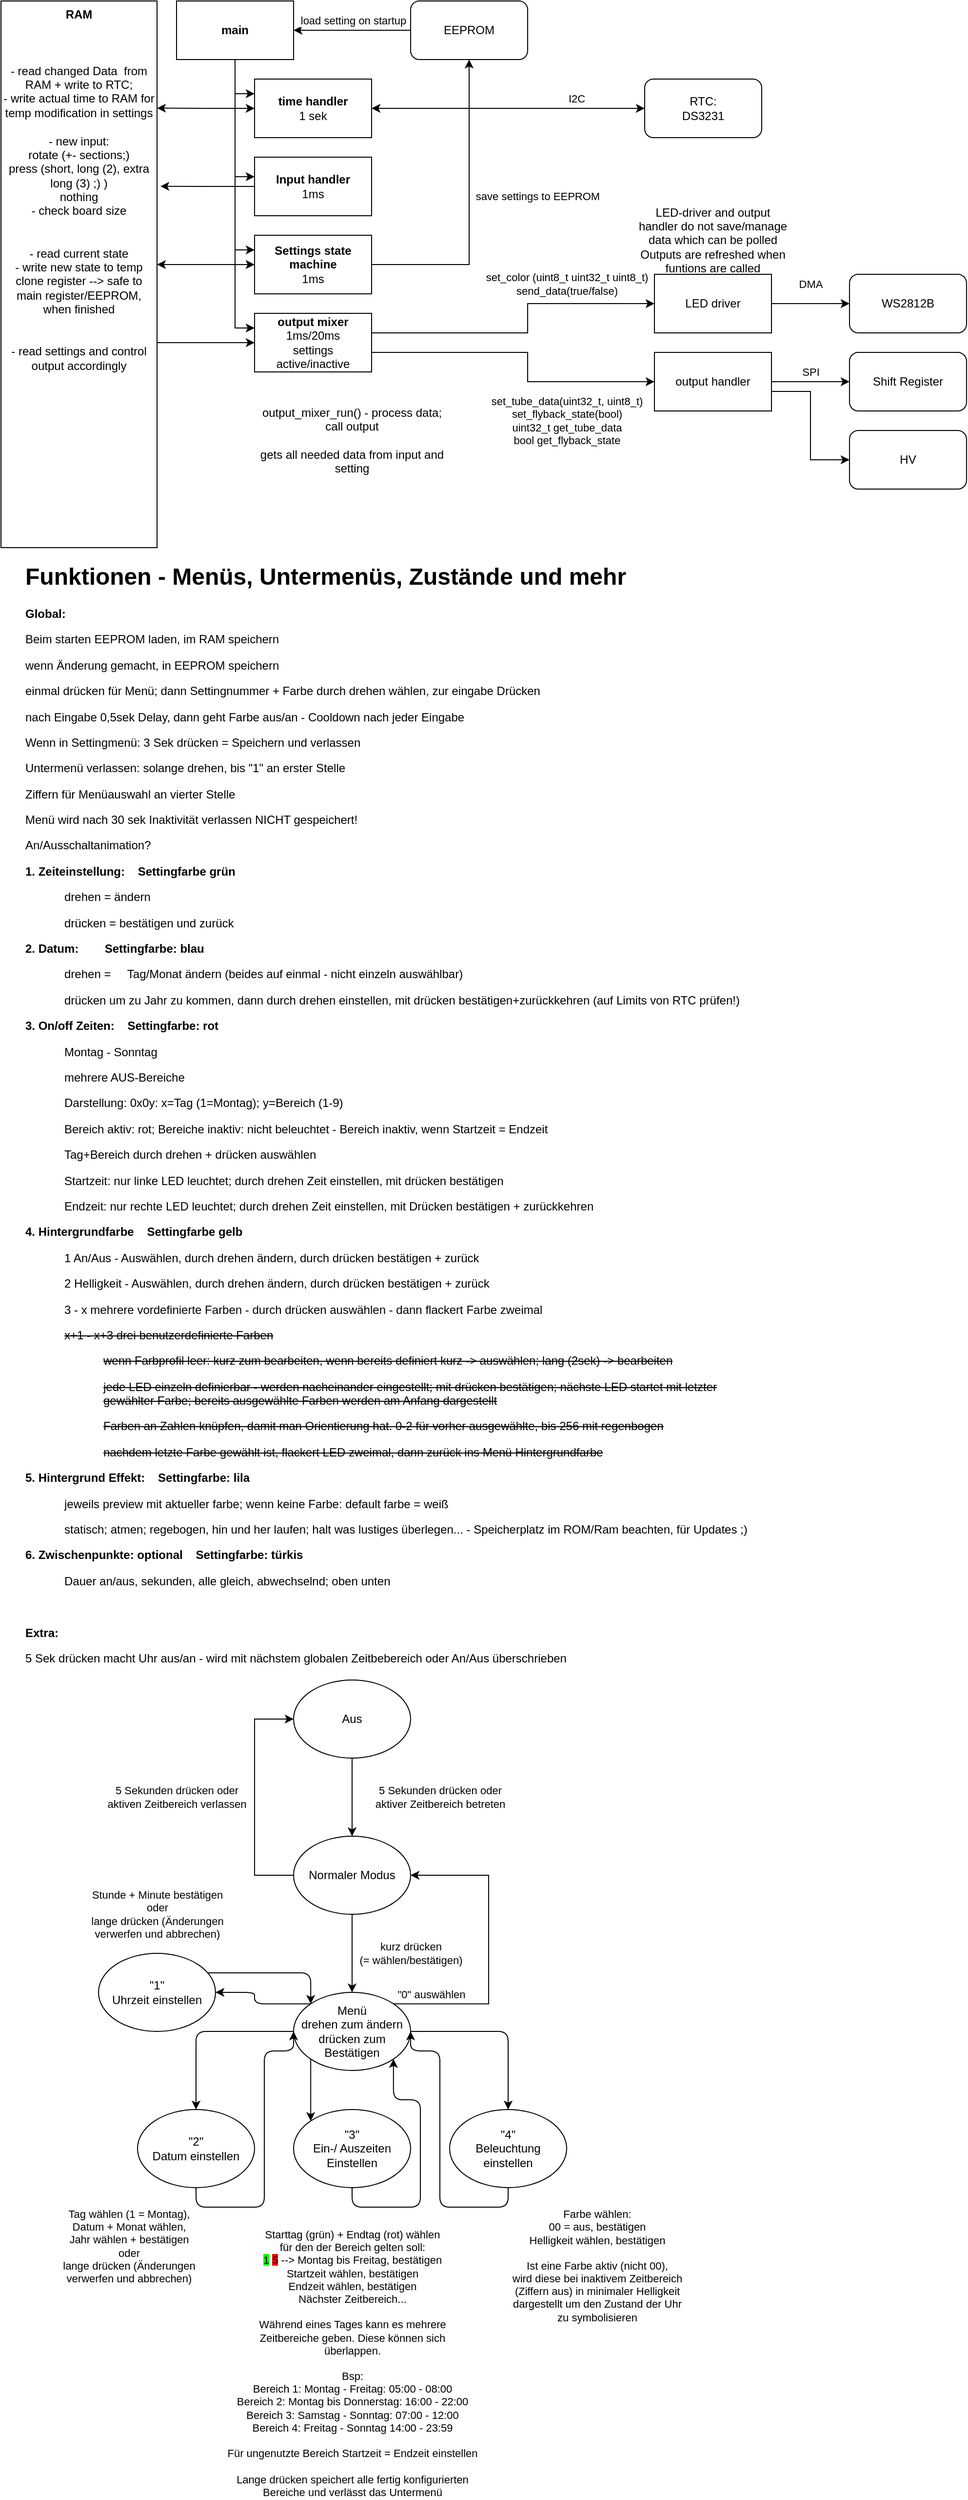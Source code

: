 <mxfile version="22.1.4" type="device">
  <diagram name="Seite-1" id="6L9HFDCO-Z73CPM4C7mu">
    <mxGraphModel dx="984" dy="533" grid="1" gridSize="10" guides="1" tooltips="1" connect="1" arrows="1" fold="1" page="1" pageScale="1" pageWidth="1169" pageHeight="1654" math="0" shadow="0">
      <root>
        <mxCell id="0" />
        <mxCell id="1" parent="0" />
        <mxCell id="dpuZcx_trGLI_SxR2c36-15" style="edgeStyle=orthogonalEdgeStyle;rounded=0;orthogonalLoop=1;jettySize=auto;html=1;" parent="1" source="dpuZcx_trGLI_SxR2c36-2" target="dpuZcx_trGLI_SxR2c36-3" edge="1">
          <mxGeometry relative="1" as="geometry">
            <Array as="points">
              <mxPoint x="560" y="400" />
              <mxPoint x="560" y="430" />
            </Array>
          </mxGeometry>
        </mxCell>
        <mxCell id="GGv3wluL2XYjww3TU3gE-2" value="set_tube_data(uint32_t, uint8_t)&lt;br&gt;set_flyback_state(bool)&lt;br&gt;uint32_t get_tube_data&lt;br&gt;bool get_flyback_state" style="edgeLabel;html=1;align=center;verticalAlign=middle;resizable=0;points=[];" parent="dpuZcx_trGLI_SxR2c36-15" vertex="1" connectable="0">
          <mxGeometry x="0.423" relative="1" as="geometry">
            <mxPoint x="2" y="40" as="offset" />
          </mxGeometry>
        </mxCell>
        <mxCell id="HEFFiZdQ3YcWts2JUSH9-19" style="edgeStyle=orthogonalEdgeStyle;rounded=0;orthogonalLoop=1;jettySize=auto;html=1;entryX=0;entryY=0.5;entryDx=0;entryDy=0;" parent="1" source="dpuZcx_trGLI_SxR2c36-2" target="dpuZcx_trGLI_SxR2c36-5" edge="1">
          <mxGeometry relative="1" as="geometry">
            <Array as="points">
              <mxPoint x="560" y="380" />
              <mxPoint x="560" y="350" />
            </Array>
          </mxGeometry>
        </mxCell>
        <mxCell id="GGv3wluL2XYjww3TU3gE-1" value="set_color (uint8_t uint32_t uint8_t)&lt;br&gt;send_data(true/false)" style="edgeLabel;html=1;align=center;verticalAlign=middle;resizable=0;points=[];" parent="HEFFiZdQ3YcWts2JUSH9-19" vertex="1" connectable="0">
          <mxGeometry x="0.014" y="-1" relative="1" as="geometry">
            <mxPoint x="39" y="-48" as="offset" />
          </mxGeometry>
        </mxCell>
        <mxCell id="dpuZcx_trGLI_SxR2c36-2" value="&lt;b&gt;output mixer&lt;br&gt;&lt;/b&gt;1ms/20ms&lt;br&gt;settings active/inactive" style="rounded=0;whiteSpace=wrap;html=1;" parent="1" vertex="1">
          <mxGeometry x="280" y="360" width="120" height="60" as="geometry" />
        </mxCell>
        <mxCell id="dpuZcx_trGLI_SxR2c36-17" value="SPI" style="edgeStyle=orthogonalEdgeStyle;rounded=0;orthogonalLoop=1;jettySize=auto;html=1;entryX=0;entryY=0.5;entryDx=0;entryDy=0;" parent="1" source="dpuZcx_trGLI_SxR2c36-3" target="dpuZcx_trGLI_SxR2c36-16" edge="1">
          <mxGeometry y="10" relative="1" as="geometry">
            <mxPoint as="offset" />
          </mxGeometry>
        </mxCell>
        <mxCell id="HEFFiZdQ3YcWts2JUSH9-20" style="edgeStyle=orthogonalEdgeStyle;rounded=0;orthogonalLoop=1;jettySize=auto;html=1;entryX=0;entryY=0.5;entryDx=0;entryDy=0;" parent="1" source="dpuZcx_trGLI_SxR2c36-3" target="HEFFiZdQ3YcWts2JUSH9-18" edge="1">
          <mxGeometry relative="1" as="geometry">
            <Array as="points">
              <mxPoint x="850" y="440" />
              <mxPoint x="850" y="510" />
            </Array>
          </mxGeometry>
        </mxCell>
        <mxCell id="dpuZcx_trGLI_SxR2c36-3" value="output handler" style="rounded=0;whiteSpace=wrap;html=1;" parent="1" vertex="1">
          <mxGeometry x="690" y="400" width="120" height="60" as="geometry" />
        </mxCell>
        <mxCell id="dpuZcx_trGLI_SxR2c36-10" style="edgeStyle=orthogonalEdgeStyle;rounded=0;orthogonalLoop=1;jettySize=auto;html=1;entryX=0;entryY=0.5;entryDx=0;entryDy=0;startArrow=classic;startFill=1;" parent="1" source="dpuZcx_trGLI_SxR2c36-4" target="dpuZcx_trGLI_SxR2c36-9" edge="1">
          <mxGeometry relative="1" as="geometry" />
        </mxCell>
        <mxCell id="dpuZcx_trGLI_SxR2c36-18" value="I2C" style="edgeLabel;html=1;align=center;verticalAlign=middle;resizable=0;points=[];" parent="dpuZcx_trGLI_SxR2c36-10" vertex="1" connectable="0">
          <mxGeometry x="-0.227" y="-1" relative="1" as="geometry">
            <mxPoint x="102" y="-11" as="offset" />
          </mxGeometry>
        </mxCell>
        <mxCell id="HEFFiZdQ3YcWts2JUSH9-9" value="" style="edgeStyle=orthogonalEdgeStyle;rounded=0;orthogonalLoop=1;jettySize=auto;html=1;entryX=1;entryY=0.196;entryDx=0;entryDy=0;entryPerimeter=0;startArrow=classic;startFill=1;" parent="1" source="dpuZcx_trGLI_SxR2c36-4" target="HEFFiZdQ3YcWts2JUSH9-6" edge="1">
          <mxGeometry x="-0.002" y="-30" relative="1" as="geometry">
            <mxPoint y="60" as="offset" />
          </mxGeometry>
        </mxCell>
        <mxCell id="dpuZcx_trGLI_SxR2c36-4" value="&lt;b&gt;time handler&lt;br&gt;&lt;/b&gt;1 sek" style="rounded=0;whiteSpace=wrap;html=1;" parent="1" vertex="1">
          <mxGeometry x="280" y="120" width="120" height="60" as="geometry" />
        </mxCell>
        <mxCell id="dpuZcx_trGLI_SxR2c36-14" value="DMA" style="edgeStyle=orthogonalEdgeStyle;rounded=0;orthogonalLoop=1;jettySize=auto;html=1;entryX=0;entryY=0.5;entryDx=0;entryDy=0;" parent="1" source="dpuZcx_trGLI_SxR2c36-5" target="dpuZcx_trGLI_SxR2c36-11" edge="1">
          <mxGeometry y="20" relative="1" as="geometry">
            <mxPoint as="offset" />
          </mxGeometry>
        </mxCell>
        <mxCell id="dpuZcx_trGLI_SxR2c36-5" value="LED driver" style="rounded=0;whiteSpace=wrap;html=1;" parent="1" vertex="1">
          <mxGeometry x="690" y="320" width="120" height="60" as="geometry" />
        </mxCell>
        <mxCell id="HEFFiZdQ3YcWts2JUSH9-16" style="edgeStyle=orthogonalEdgeStyle;rounded=0;orthogonalLoop=1;jettySize=auto;html=1;entryX=1.022;entryY=0.339;entryDx=0;entryDy=0;entryPerimeter=0;" parent="1" source="dpuZcx_trGLI_SxR2c36-6" target="HEFFiZdQ3YcWts2JUSH9-6" edge="1">
          <mxGeometry relative="1" as="geometry" />
        </mxCell>
        <mxCell id="dpuZcx_trGLI_SxR2c36-6" value="&lt;b&gt;Input handler&lt;br&gt;&lt;/b&gt;1ms" style="rounded=0;whiteSpace=wrap;html=1;" parent="1" vertex="1">
          <mxGeometry x="280" y="200" width="120" height="60" as="geometry" />
        </mxCell>
        <mxCell id="HEFFiZdQ3YcWts2JUSH9-24" style="edgeStyle=orthogonalEdgeStyle;rounded=0;orthogonalLoop=1;jettySize=auto;html=1;entryX=0.5;entryY=1;entryDx=0;entryDy=0;" parent="1" source="dpuZcx_trGLI_SxR2c36-7" target="HEFFiZdQ3YcWts2JUSH9-23" edge="1">
          <mxGeometry relative="1" as="geometry">
            <Array as="points">
              <mxPoint x="500" y="310" />
            </Array>
          </mxGeometry>
        </mxCell>
        <mxCell id="HEFFiZdQ3YcWts2JUSH9-25" value="save settings to EEPROM" style="edgeLabel;html=1;align=center;verticalAlign=middle;resizable=0;points=[];" parent="HEFFiZdQ3YcWts2JUSH9-24" vertex="1" connectable="0">
          <mxGeometry x="0.019" y="-2" relative="1" as="geometry">
            <mxPoint x="68" y="-12" as="offset" />
          </mxGeometry>
        </mxCell>
        <mxCell id="dpuZcx_trGLI_SxR2c36-7" value="&lt;b&gt;Settings state machine&lt;br&gt;&lt;/b&gt;1ms" style="rounded=0;whiteSpace=wrap;html=1;" parent="1" vertex="1">
          <mxGeometry x="280" y="280" width="120" height="60" as="geometry" />
        </mxCell>
        <mxCell id="HEFFiZdQ3YcWts2JUSH9-8" style="edgeStyle=orthogonalEdgeStyle;rounded=0;orthogonalLoop=1;jettySize=auto;html=1;entryX=0;entryY=0.25;entryDx=0;entryDy=0;" parent="1" source="dpuZcx_trGLI_SxR2c36-8" target="dpuZcx_trGLI_SxR2c36-4" edge="1">
          <mxGeometry relative="1" as="geometry" />
        </mxCell>
        <mxCell id="HEFFiZdQ3YcWts2JUSH9-10" style="edgeStyle=orthogonalEdgeStyle;rounded=0;orthogonalLoop=1;jettySize=auto;html=1;" parent="1" source="dpuZcx_trGLI_SxR2c36-8" edge="1">
          <mxGeometry relative="1" as="geometry">
            <mxPoint x="280" y="220" as="targetPoint" />
            <Array as="points">
              <mxPoint x="260" y="220" />
              <mxPoint x="280" y="220" />
            </Array>
          </mxGeometry>
        </mxCell>
        <mxCell id="HEFFiZdQ3YcWts2JUSH9-13" style="edgeStyle=orthogonalEdgeStyle;rounded=0;orthogonalLoop=1;jettySize=auto;html=1;entryX=0;entryY=0.25;entryDx=0;entryDy=0;" parent="1" source="dpuZcx_trGLI_SxR2c36-8" target="dpuZcx_trGLI_SxR2c36-7" edge="1">
          <mxGeometry relative="1" as="geometry" />
        </mxCell>
        <mxCell id="HEFFiZdQ3YcWts2JUSH9-14" style="edgeStyle=orthogonalEdgeStyle;rounded=0;orthogonalLoop=1;jettySize=auto;html=1;entryX=0;entryY=0.25;entryDx=0;entryDy=0;" parent="1" source="dpuZcx_trGLI_SxR2c36-8" target="dpuZcx_trGLI_SxR2c36-2" edge="1">
          <mxGeometry relative="1" as="geometry" />
        </mxCell>
        <mxCell id="dpuZcx_trGLI_SxR2c36-8" value="&lt;b&gt;main&lt;/b&gt;" style="rounded=0;whiteSpace=wrap;html=1;" parent="1" vertex="1">
          <mxGeometry x="200" y="40" width="120" height="60" as="geometry" />
        </mxCell>
        <mxCell id="dpuZcx_trGLI_SxR2c36-9" value="RTC: &lt;br&gt;DS3231" style="rounded=1;whiteSpace=wrap;html=1;" parent="1" vertex="1">
          <mxGeometry x="680" y="120" width="120" height="60" as="geometry" />
        </mxCell>
        <mxCell id="dpuZcx_trGLI_SxR2c36-11" value="WS2812B" style="rounded=1;whiteSpace=wrap;html=1;" parent="1" vertex="1">
          <mxGeometry x="890" y="320" width="120" height="60" as="geometry" />
        </mxCell>
        <mxCell id="dpuZcx_trGLI_SxR2c36-16" value="Shift Register" style="rounded=1;whiteSpace=wrap;html=1;" parent="1" vertex="1">
          <mxGeometry x="890" y="400" width="120" height="60" as="geometry" />
        </mxCell>
        <mxCell id="dpuZcx_trGLI_SxR2c36-22" value="&lt;h1&gt;Funktionen - Menüs, Untermenüs, Zustände und mehr&lt;/h1&gt;&lt;p&gt;&lt;b&gt;Global:&lt;/b&gt;&lt;/p&gt;&lt;p&gt;Beim starten EEPROM laden, im RAM speichern&lt;/p&gt;&lt;p&gt;wenn Änderung gemacht, in EEPROM speichern&lt;/p&gt;&lt;p&gt;einmal drücken für Menü; dann Settingnummer + Farbe durch drehen wählen, zur eingabe Drücken&lt;/p&gt;&lt;p&gt;nach Eingabe 0,5sek Delay, dann geht Farbe aus/an - Cooldown nach jeder Eingabe&lt;br&gt;&lt;/p&gt;&lt;p&gt;Wenn in Settingmenü: 3 Sek drücken = Speichern und verlassen&lt;/p&gt;&lt;p&gt;Untermenü verlassen: solange drehen, bis &quot;1&quot; an erster Stelle&lt;/p&gt;&lt;p&gt;Ziffern für Menüauswahl an vierter Stelle&lt;/p&gt;&lt;p&gt;Menü wird nach 30 sek Inaktivität verlassen NICHT gespeichert!&lt;/p&gt;&lt;p&gt;An/Ausschaltanimation?&lt;/p&gt;&lt;p&gt;&lt;b&gt;1. Zeiteinstellung:&lt;span style=&quot;&quot;&gt;&amp;nbsp;&amp;nbsp;&amp;nbsp;&amp;nbsp;&lt;/span&gt;Settingfarbe grün&lt;br&gt;&lt;/b&gt;&lt;/p&gt;&lt;blockquote style=&quot;margin: 0 0 0 40px; border: none; padding: 0px;&quot;&gt;&lt;p&gt;&lt;span style=&quot;&quot;&gt; drehen = ändern&lt;/span&gt;&lt;/p&gt;&lt;/blockquote&gt;&lt;blockquote style=&quot;margin: 0 0 0 40px; border: none; padding: 0px;&quot;&gt;&lt;p&gt;&lt;span style=&quot;&quot;&gt;drücken = bestätigen und zurück&lt;/span&gt;&lt;/p&gt;&lt;/blockquote&gt;&lt;p&gt;&lt;b&gt;2. Datum:&lt;span style=&quot;&quot;&gt;&lt;span style=&quot;white-space: pre;&quot;&gt;&amp;nbsp;&amp;nbsp;&amp;nbsp;&amp;nbsp;&lt;/span&gt;&lt;/span&gt;&lt;span style=&quot;&quot;&gt;&lt;span style=&quot;white-space: pre;&quot;&gt;&amp;nbsp;&amp;nbsp;&amp;nbsp;&amp;nbsp;&lt;/span&gt;&lt;/span&gt;Settingfarbe: blau&lt;/b&gt;&lt;/p&gt;&lt;blockquote style=&quot;margin: 0 0 0 40px; border: none; padding: 0px;&quot;&gt;&lt;p&gt;&lt;span style=&quot;&quot;&gt;drehen = &lt;span style=&quot;white-space: pre;&quot;&gt;&amp;nbsp;&amp;nbsp;&amp;nbsp;&amp;nbsp;&lt;/span&gt;&lt;/span&gt;Tag/Monat ändern (beides auf einmal - nicht einzeln auswählbar)&lt;/p&gt;&lt;/blockquote&gt;&lt;blockquote style=&quot;margin: 0 0 0 40px; border: none; padding: 0px;&quot;&gt;&lt;p&gt;drücken um zu Jahr zu kommen, dann durch drehen einstellen, mit drücken bestätigen+zurückkehren (auf Limits von RTC prüfen!)&lt;/p&gt;&lt;/blockquote&gt;&lt;p&gt;&lt;b&gt;3. On/off Zeiten:&lt;span style=&quot;&quot;&gt;&lt;span style=&quot;white-space: pre;&quot;&gt;&amp;nbsp;&amp;nbsp;&amp;nbsp;&amp;nbsp;&lt;/span&gt;&lt;/span&gt;Settingfarbe: rot&lt;/b&gt;&lt;/p&gt;&lt;blockquote style=&quot;margin: 0 0 0 40px; border: none; padding: 0px;&quot;&gt;&lt;p&gt;&lt;span style=&quot;&quot;&gt;&lt;span style=&quot;&quot;&gt;&lt;span style=&quot;&quot;&gt; &lt;/span&gt;&lt;/span&gt;&lt;/span&gt;Montag - Sonntag&lt;/p&gt;&lt;/blockquote&gt;&lt;blockquote style=&quot;margin: 0 0 0 40px; border: none; padding: 0px;&quot;&gt;&lt;p&gt;&lt;span style=&quot;&quot;&gt; &lt;/span&gt;mehrere AUS-Bereiche&lt;/p&gt;&lt;/blockquote&gt;&lt;blockquote style=&quot;margin: 0 0 0 40px; border: none; padding: 0px;&quot;&gt;&lt;p&gt;Darstellung: 0x0y: x=Tag (1=Montag); y=Bereich (1-9)&lt;/p&gt;&lt;p&gt;&lt;span style=&quot;background-color: initial;&quot;&gt;Bereich aktiv: rot; Bereiche inaktiv: nicht beleuchtet - Bereich inaktiv, wenn Startzeit = Endzeit&lt;/span&gt;&lt;/p&gt;&lt;p&gt;&lt;span style=&quot;background-color: initial;&quot;&gt;Tag+Bereich durch drehen + drücken auswählen&lt;/span&gt;&lt;/p&gt;&lt;p&gt;&lt;span style=&quot;background-color: initial;&quot;&gt;Startzeit: nur linke LED leuchtet; durch drehen Zeit einstellen, mit drücken bestätigen&lt;/span&gt;&lt;/p&gt;&lt;/blockquote&gt;&lt;blockquote style=&quot;margin: 0 0 0 40px; border: none; padding: 0px;&quot;&gt;&lt;p&gt;Endzeit: nur rechte LED leuchtet; durch drehen Zeit einstellen, mit Drücken bestätigen + zurückkehren&lt;/p&gt;&lt;/blockquote&gt;&lt;p&gt;&lt;span style=&quot;&quot;&gt;&lt;b&gt;4. Hintergrundfarbe&lt;span style=&quot;&quot;&gt;&lt;span style=&quot;white-space: pre;&quot;&gt;&amp;nbsp;&amp;nbsp;&amp;nbsp;&amp;nbsp;&lt;/span&gt;&lt;/span&gt;Settingfarbe gelb&lt;/b&gt;&lt;/span&gt;&lt;/p&gt;&lt;blockquote style=&quot;margin: 0 0 0 40px; border: none; padding: 0px;&quot;&gt;&lt;p&gt;&lt;span style=&quot;&quot;&gt;1 An/Aus - Auswählen, durch drehen ändern, durch drücken bestätigen + zurück&lt;/span&gt;&lt;/p&gt;&lt;p&gt;&lt;span style=&quot;background-color: initial;&quot;&gt;2 Helligkeit&amp;nbsp;&lt;/span&gt;&lt;span style=&quot;background-color: initial;&quot;&gt;- Auswählen, durch drehen ändern, durch drücken bestätigen + zurück&lt;/span&gt;&lt;/p&gt;&lt;p&gt;&lt;span style=&quot;background-color: initial;&quot;&gt;3 - x mehrere vordefinierte Farben - durch drücken auswählen - dann flackert Farbe zweimal&lt;/span&gt;&lt;/p&gt;&lt;p&gt;&lt;span style=&quot;background-color: initial;&quot;&gt;&lt;strike&gt;x+1 - x+3 drei benutzerdefinierte Farben&lt;/strike&gt;&lt;/span&gt;&lt;/p&gt;&lt;/blockquote&gt;&lt;blockquote style=&quot;margin: 0 0 0 40px; border: none; padding: 0px;&quot;&gt;&lt;blockquote style=&quot;margin: 0 0 0 40px; border: none; padding: 0px;&quot;&gt;&lt;p&gt;&lt;strike&gt;&lt;span style=&quot;&quot;&gt;wenn Farbprofil leer: kurz zum bearbeiten, wenn bereits definiert kurz -&amp;gt; auswählen&lt;/span&gt;;&amp;nbsp;&lt;span style=&quot;background-color: initial;&quot;&gt;lang (2sek) -&amp;gt; bearbeiten&lt;/span&gt;&lt;/strike&gt;&lt;/p&gt;&lt;/blockquote&gt;&lt;/blockquote&gt;&lt;blockquote style=&quot;margin: 0 0 0 40px; border: none; padding: 0px;&quot;&gt;&lt;blockquote style=&quot;margin: 0 0 0 40px; border: none; padding: 0px;&quot;&gt;&lt;p&gt;&lt;span style=&quot;background-color: initial;&quot;&gt;&lt;strike&gt;jede LED einzeln definierbar - werden nacheinander eingestellt; mit drücken bestätigen; nächste LED startet mit letzter gewählter Farbe; bereits ausgewählte Farben werden am Anfang dargestellt&lt;/strike&gt;&lt;/span&gt;&lt;/p&gt;&lt;p&gt;&lt;span style=&quot;background-color: initial;&quot;&gt;&lt;strike&gt;Farben an Zahlen knüpfen, damit man Orientierung hat. 0-2 für vorher ausgewählte, bis 256 mit regenbogen&lt;/strike&gt;&lt;/span&gt;&lt;/p&gt;&lt;p&gt;&lt;span style=&quot;background-color: initial;&quot;&gt;&lt;strike&gt;nachdem letzte Farbe gewählt ist, flackert LED zweimal, dann zurück ins Menü Hintergrundfarbe&lt;/strike&gt;&lt;/span&gt;&lt;/p&gt;&lt;/blockquote&gt;&lt;/blockquote&gt;&lt;p&gt;&lt;b style=&quot;background-color: initial;&quot;&gt;5. Hintergrund Effekt:&lt;span style=&quot;white-space: pre;&quot;&gt;&amp;nbsp;&amp;nbsp;&amp;nbsp;&amp;nbsp;&lt;/span&gt;Settingfarbe: lila&lt;/b&gt;&lt;/p&gt;&lt;blockquote style=&quot;margin: 0 0 0 40px; border: none; padding: 0px;&quot;&gt;&lt;p&gt;&lt;span style=&quot;&quot;&gt;jeweils preview mit aktueller farbe; wenn keine Farbe: default farbe = weiß&lt;/span&gt;&lt;/p&gt;&lt;/blockquote&gt;&lt;blockquote style=&quot;margin: 0 0 0 40px; border: none; padding: 0px;&quot;&gt;&lt;p&gt;&lt;span style=&quot;&quot;&gt;statisch; atmen; regebogen, hin und her laufen; halt was lustiges überlegen... - Speicherplatz im ROM/Ram beachten, für Updates ;)&lt;/span&gt;&lt;/p&gt;&lt;/blockquote&gt;&lt;p&gt;&lt;b style=&quot;background-color: initial;&quot;&gt;6. Zwischenpunkte: optional&lt;span style=&quot;white-space: pre;&quot;&gt;&amp;nbsp;&amp;nbsp;&amp;nbsp;&amp;nbsp;&lt;/span&gt;Settingfarbe: türkis&lt;/b&gt;&lt;br&gt;&lt;/p&gt;&lt;blockquote style=&quot;margin: 0 0 0 40px; border: none; padding: 0px;&quot;&gt;&lt;p&gt;&lt;span style=&quot;&quot;&gt;Dauer an/aus, sekunden, alle gleich, abwechselnd; oben unten&lt;/span&gt;&lt;/p&gt;&lt;/blockquote&gt;&lt;p&gt;&lt;span style=&quot;&quot;&gt;&lt;br&gt;&lt;/span&gt;&lt;/p&gt;&lt;p&gt;&lt;span style=&quot;&quot;&gt;&lt;b&gt;Extra:&lt;/b&gt;&lt;/span&gt;&lt;/p&gt;&lt;p&gt;&lt;span style=&quot;&quot;&gt;&lt;span style=&quot;&quot;&gt; &lt;/span&gt;5 Sek drücken macht Uhr aus/an - wird mit nächstem globalen Zeitbebereich oder An/Aus überschrieben&lt;br&gt;&lt;/span&gt;&lt;/p&gt;&lt;p&gt;&lt;br&gt;&lt;/p&gt;" style="text;html=1;strokeColor=none;fillColor=none;spacing=5;spacingTop=-20;whiteSpace=wrap;overflow=hidden;rounded=0;" parent="1" vertex="1">
          <mxGeometry x="40" y="610" width="760" height="1140" as="geometry" />
        </mxCell>
        <mxCell id="HEFFiZdQ3YcWts2JUSH9-17" style="edgeStyle=orthogonalEdgeStyle;rounded=0;orthogonalLoop=1;jettySize=auto;html=1;entryX=0;entryY=0.5;entryDx=0;entryDy=0;startArrow=classic;startFill=1;" parent="1" source="HEFFiZdQ3YcWts2JUSH9-6" target="dpuZcx_trGLI_SxR2c36-7" edge="1">
          <mxGeometry relative="1" as="geometry">
            <Array as="points">
              <mxPoint x="180" y="310" />
              <mxPoint x="180" y="310" />
            </Array>
          </mxGeometry>
        </mxCell>
        <mxCell id="HEFFiZdQ3YcWts2JUSH9-22" style="edgeStyle=orthogonalEdgeStyle;rounded=0;orthogonalLoop=1;jettySize=auto;html=1;entryX=0;entryY=0.5;entryDx=0;entryDy=0;" parent="1" source="HEFFiZdQ3YcWts2JUSH9-6" target="dpuZcx_trGLI_SxR2c36-2" edge="1">
          <mxGeometry relative="1" as="geometry">
            <Array as="points">
              <mxPoint x="210" y="390" />
              <mxPoint x="210" y="390" />
            </Array>
          </mxGeometry>
        </mxCell>
        <mxCell id="HEFFiZdQ3YcWts2JUSH9-6" value="&lt;b&gt;RAM&lt;/b&gt;&lt;br&gt;&lt;br&gt;&lt;br&gt;&lt;br&gt;- read changed Data&amp;nbsp; from RAM + write to RTC;&lt;br&gt;- write actual time to RAM for temp modification in settings&lt;br&gt;&lt;br&gt;- new input:&lt;br&gt;rotate (+- sections;)&lt;br&gt;press (short, long (2), extra long (3) ;) )&lt;br&gt;nothing&lt;br&gt;- check board size&lt;br&gt;&lt;br&gt;&lt;br&gt;- read current state&lt;br&gt;- write new state to temp clone register --&amp;gt; safe to main register/EEPROM, when finished&lt;br&gt;&lt;br&gt;&lt;br&gt;- read settings and control output accordingly" style="rounded=0;whiteSpace=wrap;html=1;verticalAlign=top;" parent="1" vertex="1">
          <mxGeometry x="20" y="40" width="160" height="560" as="geometry" />
        </mxCell>
        <mxCell id="HEFFiZdQ3YcWts2JUSH9-18" value="HV" style="rounded=1;whiteSpace=wrap;html=1;" parent="1" vertex="1">
          <mxGeometry x="890" y="480" width="120" height="60" as="geometry" />
        </mxCell>
        <mxCell id="HEFFiZdQ3YcWts2JUSH9-27" style="edgeStyle=orthogonalEdgeStyle;rounded=0;orthogonalLoop=1;jettySize=auto;html=1;entryX=1;entryY=0.5;entryDx=0;entryDy=0;" parent="1" source="HEFFiZdQ3YcWts2JUSH9-23" target="dpuZcx_trGLI_SxR2c36-8" edge="1">
          <mxGeometry relative="1" as="geometry" />
        </mxCell>
        <mxCell id="HEFFiZdQ3YcWts2JUSH9-28" value="load setting on startup" style="edgeLabel;html=1;align=center;verticalAlign=middle;resizable=0;points=[];" parent="HEFFiZdQ3YcWts2JUSH9-27" vertex="1" connectable="0">
          <mxGeometry x="0.211" y="1" relative="1" as="geometry">
            <mxPoint x="13" y="-11" as="offset" />
          </mxGeometry>
        </mxCell>
        <mxCell id="HEFFiZdQ3YcWts2JUSH9-23" value="EEPROM" style="rounded=1;whiteSpace=wrap;html=1;" parent="1" vertex="1">
          <mxGeometry x="440" y="40" width="120" height="60" as="geometry" />
        </mxCell>
        <mxCell id="GGv3wluL2XYjww3TU3gE-4" value="LED-driver and output handler do not save/manage data which can be polled&lt;br&gt;Outputs are refreshed when funtions are called" style="text;html=1;strokeColor=none;fillColor=none;align=center;verticalAlign=middle;whiteSpace=wrap;rounded=0;" parent="1" vertex="1">
          <mxGeometry x="670" y="270" width="160" height="30" as="geometry" />
        </mxCell>
        <mxCell id="GGv3wluL2XYjww3TU3gE-5" value="output_mixer_run() - process data; call output&lt;br&gt;&lt;br&gt;gets all needed data from input and setting" style="text;html=1;strokeColor=none;fillColor=none;align=center;verticalAlign=middle;whiteSpace=wrap;rounded=0;" parent="1" vertex="1">
          <mxGeometry x="280" y="420" width="200" height="140" as="geometry" />
        </mxCell>
        <mxCell id="_tSQbvhMfmVYTzBnhMRj-5" value="" style="edgeStyle=orthogonalEdgeStyle;rounded=0;orthogonalLoop=1;jettySize=auto;html=1;" edge="1" parent="1" source="_tSQbvhMfmVYTzBnhMRj-3" target="_tSQbvhMfmVYTzBnhMRj-4">
          <mxGeometry relative="1" as="geometry" />
        </mxCell>
        <mxCell id="_tSQbvhMfmVYTzBnhMRj-6" value="5 Sekunden drücken oder&lt;br&gt;aktiver Zeitbereich betreten" style="edgeLabel;html=1;align=center;verticalAlign=middle;resizable=0;points=[];" vertex="1" connectable="0" parent="_tSQbvhMfmVYTzBnhMRj-5">
          <mxGeometry x="-0.279" y="1" relative="1" as="geometry">
            <mxPoint x="89" y="11" as="offset" />
          </mxGeometry>
        </mxCell>
        <mxCell id="_tSQbvhMfmVYTzBnhMRj-3" value="Aus" style="ellipse;whiteSpace=wrap;html=1;" vertex="1" parent="1">
          <mxGeometry x="320" y="1760" width="120" height="80" as="geometry" />
        </mxCell>
        <mxCell id="_tSQbvhMfmVYTzBnhMRj-7" style="edgeStyle=orthogonalEdgeStyle;rounded=0;orthogonalLoop=1;jettySize=auto;html=1;entryX=0;entryY=0.5;entryDx=0;entryDy=0;" edge="1" parent="1" target="_tSQbvhMfmVYTzBnhMRj-3">
          <mxGeometry relative="1" as="geometry">
            <mxPoint x="320" y="1960" as="sourcePoint" />
            <mxPoint x="260" y="1840" as="targetPoint" />
            <Array as="points">
              <mxPoint x="280" y="1960" />
              <mxPoint x="280" y="1800" />
            </Array>
          </mxGeometry>
        </mxCell>
        <mxCell id="_tSQbvhMfmVYTzBnhMRj-8" value="5 Sekunden drücken oder&lt;br&gt;aktiven Zeitbereich verlassen" style="edgeLabel;html=1;align=center;verticalAlign=middle;resizable=0;points=[];" vertex="1" connectable="0" parent="_tSQbvhMfmVYTzBnhMRj-7">
          <mxGeometry x="0.085" relative="1" as="geometry">
            <mxPoint x="-80" y="10" as="offset" />
          </mxGeometry>
        </mxCell>
        <mxCell id="_tSQbvhMfmVYTzBnhMRj-12" value="kurz drücken&lt;br&gt;(= wählen/bestätigen)" style="edgeStyle=orthogonalEdgeStyle;rounded=0;orthogonalLoop=1;jettySize=auto;html=1;entryX=0.5;entryY=0;entryDx=0;entryDy=0;" edge="1" parent="1" source="_tSQbvhMfmVYTzBnhMRj-4" target="_tSQbvhMfmVYTzBnhMRj-10">
          <mxGeometry y="60" relative="1" as="geometry">
            <mxPoint as="offset" />
          </mxGeometry>
        </mxCell>
        <mxCell id="_tSQbvhMfmVYTzBnhMRj-4" value="Normaler Modus" style="ellipse;whiteSpace=wrap;html=1;" vertex="1" parent="1">
          <mxGeometry x="320" y="1920" width="120" height="80" as="geometry" />
        </mxCell>
        <mxCell id="_tSQbvhMfmVYTzBnhMRj-18" value="&quot;0&quot; auswählen" style="edgeStyle=orthogonalEdgeStyle;rounded=0;orthogonalLoop=1;jettySize=auto;html=1;entryX=1;entryY=0.5;entryDx=0;entryDy=0;exitX=1;exitY=0;exitDx=0;exitDy=0;" edge="1" parent="1" source="_tSQbvhMfmVYTzBnhMRj-10" target="_tSQbvhMfmVYTzBnhMRj-4">
          <mxGeometry x="-0.75" y="10" relative="1" as="geometry">
            <Array as="points">
              <mxPoint x="520" y="2092" />
              <mxPoint x="520" y="1960" />
            </Array>
            <mxPoint as="offset" />
          </mxGeometry>
        </mxCell>
        <mxCell id="_tSQbvhMfmVYTzBnhMRj-35" style="edgeStyle=orthogonalEdgeStyle;rounded=1;orthogonalLoop=1;jettySize=auto;html=1;exitX=0;exitY=0;exitDx=0;exitDy=0;entryX=1;entryY=0.5;entryDx=0;entryDy=0;" edge="1" parent="1" source="_tSQbvhMfmVYTzBnhMRj-10" target="_tSQbvhMfmVYTzBnhMRj-14">
          <mxGeometry relative="1" as="geometry" />
        </mxCell>
        <mxCell id="_tSQbvhMfmVYTzBnhMRj-36" style="edgeStyle=orthogonalEdgeStyle;rounded=1;orthogonalLoop=1;jettySize=auto;html=1;entryX=0.5;entryY=0;entryDx=0;entryDy=0;" edge="1" parent="1" source="_tSQbvhMfmVYTzBnhMRj-10" target="_tSQbvhMfmVYTzBnhMRj-15">
          <mxGeometry relative="1" as="geometry" />
        </mxCell>
        <mxCell id="_tSQbvhMfmVYTzBnhMRj-39" style="edgeStyle=orthogonalEdgeStyle;rounded=1;orthogonalLoop=1;jettySize=auto;html=1;" edge="1" parent="1" source="_tSQbvhMfmVYTzBnhMRj-10" target="_tSQbvhMfmVYTzBnhMRj-16">
          <mxGeometry relative="1" as="geometry" />
        </mxCell>
        <mxCell id="_tSQbvhMfmVYTzBnhMRj-42" style="edgeStyle=orthogonalEdgeStyle;rounded=0;orthogonalLoop=1;jettySize=auto;html=1;exitX=0;exitY=1;exitDx=0;exitDy=0;entryX=0;entryY=0;entryDx=0;entryDy=0;" edge="1" parent="1" source="_tSQbvhMfmVYTzBnhMRj-10" target="_tSQbvhMfmVYTzBnhMRj-17">
          <mxGeometry relative="1" as="geometry" />
        </mxCell>
        <mxCell id="_tSQbvhMfmVYTzBnhMRj-10" value="Menü&lt;br&gt;drehen zum ändern&lt;br&gt;drücken zum Bestätigen" style="ellipse;whiteSpace=wrap;html=1;" vertex="1" parent="1">
          <mxGeometry x="320" y="2080" width="120" height="80" as="geometry" />
        </mxCell>
        <mxCell id="_tSQbvhMfmVYTzBnhMRj-23" value="Stunde + Minute bestätigen&lt;br&gt;oder&lt;br&gt;lange drücken (Änderungen&lt;br&gt;verwerfen und abbrechen)" style="edgeStyle=orthogonalEdgeStyle;orthogonalLoop=1;jettySize=auto;html=1;entryX=0;entryY=0;entryDx=0;entryDy=0;rounded=1;" edge="1" parent="1" source="_tSQbvhMfmVYTzBnhMRj-14" target="_tSQbvhMfmVYTzBnhMRj-10">
          <mxGeometry x="-1" y="79" relative="1" as="geometry">
            <Array as="points">
              <mxPoint x="220" y="2060" />
              <mxPoint x="338" y="2060" />
            </Array>
            <mxPoint x="-52" y="19" as="offset" />
          </mxGeometry>
        </mxCell>
        <mxCell id="_tSQbvhMfmVYTzBnhMRj-14" value="&quot;1&quot;&lt;br&gt;Uhrzeit einstellen" style="ellipse;whiteSpace=wrap;html=1;" vertex="1" parent="1">
          <mxGeometry x="120" y="2040" width="120" height="80" as="geometry" />
        </mxCell>
        <mxCell id="_tSQbvhMfmVYTzBnhMRj-37" style="edgeStyle=orthogonalEdgeStyle;rounded=1;orthogonalLoop=1;jettySize=auto;html=1;entryX=0;entryY=0.5;entryDx=0;entryDy=0;" edge="1" parent="1" source="_tSQbvhMfmVYTzBnhMRj-15" target="_tSQbvhMfmVYTzBnhMRj-10">
          <mxGeometry relative="1" as="geometry">
            <Array as="points">
              <mxPoint x="220" y="2300" />
              <mxPoint x="290" y="2300" />
              <mxPoint x="290" y="2140" />
              <mxPoint x="320" y="2140" />
            </Array>
          </mxGeometry>
        </mxCell>
        <mxCell id="_tSQbvhMfmVYTzBnhMRj-38" value="Tag wählen (1 = Montag),&lt;br style=&quot;border-color: var(--border-color);&quot;&gt;Datum + Monat wählen,&lt;br style=&quot;border-color: var(--border-color);&quot;&gt;Jahr wählen + bestätigen&lt;br style=&quot;border-color: var(--border-color);&quot;&gt;oder&lt;br style=&quot;border-color: var(--border-color);&quot;&gt;lange drücken (Änderungen&lt;br style=&quot;border-color: var(--border-color);&quot;&gt;verwerfen und abbrechen)" style="edgeLabel;html=1;align=center;verticalAlign=middle;resizable=0;points=[];" vertex="1" connectable="0" parent="_tSQbvhMfmVYTzBnhMRj-37">
          <mxGeometry x="-0.505" relative="1" as="geometry">
            <mxPoint x="-124" y="40" as="offset" />
          </mxGeometry>
        </mxCell>
        <mxCell id="_tSQbvhMfmVYTzBnhMRj-15" value="&quot;2&quot;&lt;br&gt;Datum einstellen" style="ellipse;whiteSpace=wrap;html=1;" vertex="1" parent="1">
          <mxGeometry x="160" y="2200" width="120" height="80" as="geometry" />
        </mxCell>
        <mxCell id="_tSQbvhMfmVYTzBnhMRj-40" style="edgeStyle=orthogonalEdgeStyle;rounded=1;orthogonalLoop=1;jettySize=auto;html=1;entryX=1;entryY=0.5;entryDx=0;entryDy=0;" edge="1" parent="1" source="_tSQbvhMfmVYTzBnhMRj-16" target="_tSQbvhMfmVYTzBnhMRj-10">
          <mxGeometry relative="1" as="geometry">
            <Array as="points">
              <mxPoint x="540" y="2300" />
              <mxPoint x="470" y="2300" />
              <mxPoint x="470" y="2140" />
              <mxPoint x="440" y="2140" />
            </Array>
          </mxGeometry>
        </mxCell>
        <mxCell id="_tSQbvhMfmVYTzBnhMRj-41" value="Farbe wählen:&lt;br style=&quot;border-color: var(--border-color);&quot;&gt;00 = aus,&amp;nbsp;bestätigen&lt;br style=&quot;border-color: var(--border-color);&quot;&gt;Helligkeit wählen, bestätigen&lt;br style=&quot;border-color: var(--border-color);&quot;&gt;&lt;br style=&quot;border-color: var(--border-color);&quot;&gt;Ist eine Farbe aktiv (nicht 00),&lt;br style=&quot;border-color: var(--border-color);&quot;&gt;wird diese bei inaktivem Zeitbereich&lt;br style=&quot;border-color: var(--border-color);&quot;&gt;(Ziffern aus) in minimaler Helligkeit&lt;br style=&quot;border-color: var(--border-color);&quot;&gt;dargestellt um den Zustand der Uhr&lt;br style=&quot;border-color: var(--border-color);&quot;&gt;zu symbolisieren" style="edgeLabel;html=1;align=center;verticalAlign=middle;resizable=0;points=[];" vertex="1" connectable="0" parent="_tSQbvhMfmVYTzBnhMRj-40">
          <mxGeometry x="-0.563" y="2" relative="1" as="geometry">
            <mxPoint x="136" y="58" as="offset" />
          </mxGeometry>
        </mxCell>
        <mxCell id="_tSQbvhMfmVYTzBnhMRj-16" value="&quot;4&quot;&lt;br&gt;Beleuchtung einstellen" style="ellipse;whiteSpace=wrap;html=1;" vertex="1" parent="1">
          <mxGeometry x="480" y="2200" width="120" height="80" as="geometry" />
        </mxCell>
        <mxCell id="_tSQbvhMfmVYTzBnhMRj-26" style="edgeStyle=orthogonalEdgeStyle;rounded=1;orthogonalLoop=1;jettySize=auto;html=1;entryX=1;entryY=1;entryDx=0;entryDy=0;exitX=0.5;exitY=1;exitDx=0;exitDy=0;" edge="1" parent="1" source="_tSQbvhMfmVYTzBnhMRj-17" target="_tSQbvhMfmVYTzBnhMRj-10">
          <mxGeometry relative="1" as="geometry">
            <Array as="points">
              <mxPoint x="380" y="2300" />
              <mxPoint x="450" y="2300" />
              <mxPoint x="450" y="2190" />
              <mxPoint x="422" y="2190" />
            </Array>
          </mxGeometry>
        </mxCell>
        <mxCell id="_tSQbvhMfmVYTzBnhMRj-28" value="Starttag (grün) + Endtag (rot) wählen&lt;br&gt;für den der Bereich gelten soll:&lt;br&gt;&lt;span style=&quot;background-color: rgb(0, 255, 0);&quot;&gt;1&lt;/span&gt; &lt;span style=&quot;background-color: rgb(255, 0, 0);&quot;&gt;5&lt;/span&gt;&amp;nbsp;--&amp;gt; Montag bis Freitag, bestätigen&lt;br&gt;Startzeit wählen, bestätigen&lt;br&gt;Endzeit wählen, bestätigen&lt;br&gt;Nächster Zeitbereich...&lt;br&gt;&lt;br&gt;Während eines Tages kann es mehrere&lt;br&gt;Zeitbereiche geben. Diese können sich&lt;br&gt;überlappen.&lt;br&gt;&lt;br&gt;Bsp:&lt;br&gt;Bereich 1: Montag - Freitag: 05:00 - 08:00&lt;br&gt;Bereich 2: Montag bis Donnerstag: 16:00 - 22:00&lt;br&gt;Bereich 3: Samstag - Sonntag: 07:00 - 12:00&lt;br&gt;Bereich 4: Freitag - Sonntag 14:00 - 23:59&lt;br&gt;&lt;br&gt;Für ungenutzte Bereich Startzeit = Endzeit einstellen&lt;br&gt;&lt;br&gt;Lange drücken speichert alle fertig konfigurierten&lt;br&gt;Bereiche und verlässt das Untermenü" style="edgeLabel;html=1;align=center;verticalAlign=middle;resizable=0;points=[];" vertex="1" connectable="0" parent="_tSQbvhMfmVYTzBnhMRj-26">
          <mxGeometry x="-0.638" y="-2" relative="1" as="geometry">
            <mxPoint x="-29" y="158" as="offset" />
          </mxGeometry>
        </mxCell>
        <mxCell id="_tSQbvhMfmVYTzBnhMRj-17" value="&quot;3&quot;&lt;br&gt;Ein-/ Auszeiten&lt;br&gt;Einstellen" style="ellipse;whiteSpace=wrap;html=1;" vertex="1" parent="1">
          <mxGeometry x="320" y="2200" width="120" height="80" as="geometry" />
        </mxCell>
      </root>
    </mxGraphModel>
  </diagram>
</mxfile>
